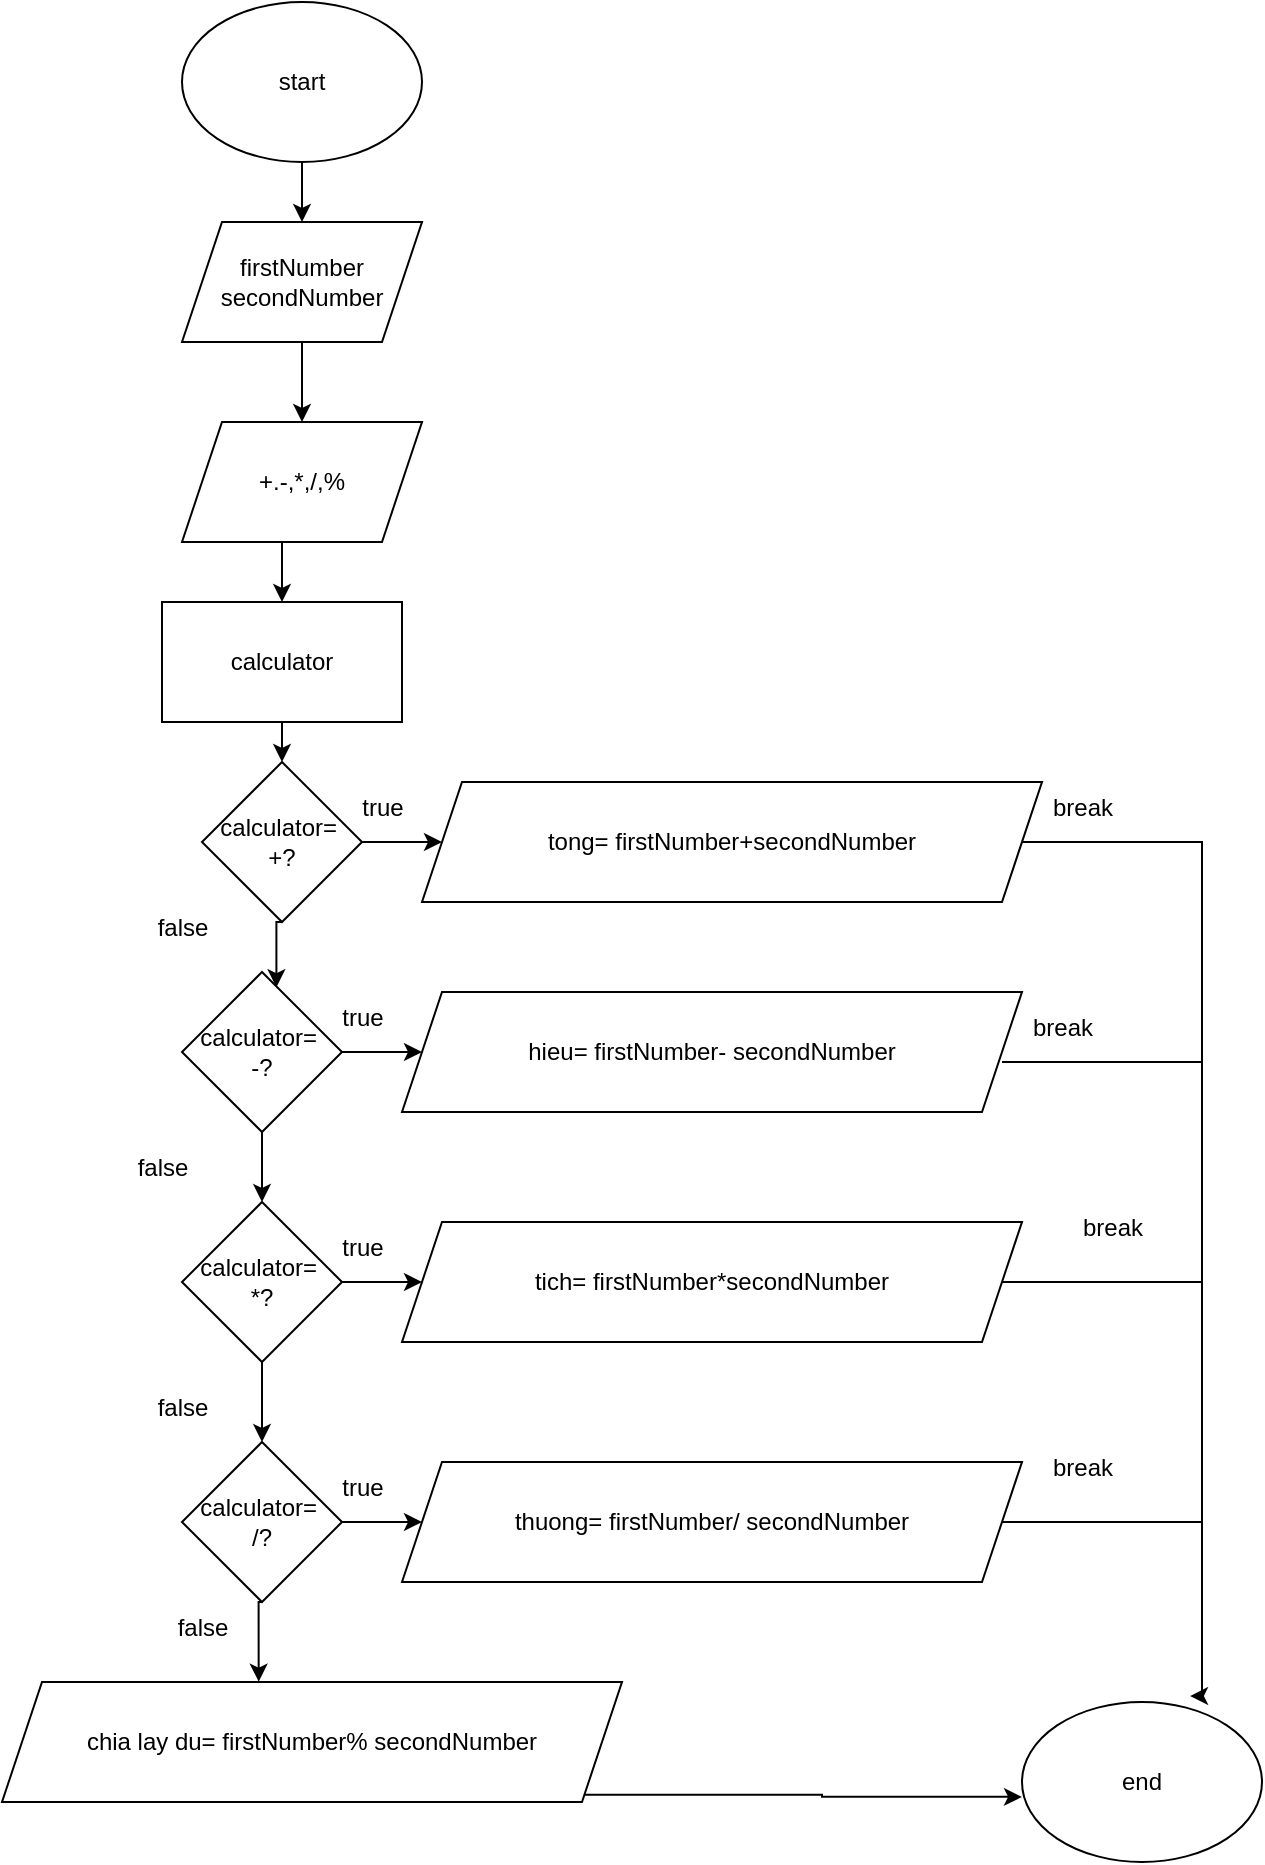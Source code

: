 <mxfile version="22.0.3" type="device">
  <diagram id="C5RBs43oDa-KdzZeNtuy" name="Page-1">
    <mxGraphModel dx="1036" dy="606" grid="1" gridSize="10" guides="1" tooltips="1" connect="1" arrows="1" fold="1" page="1" pageScale="1" pageWidth="827" pageHeight="1169" math="0" shadow="0">
      <root>
        <mxCell id="WIyWlLk6GJQsqaUBKTNV-0" />
        <mxCell id="WIyWlLk6GJQsqaUBKTNV-1" parent="WIyWlLk6GJQsqaUBKTNV-0" />
        <mxCell id="afgc6z-RETcrpsBKofpW-64" value="" style="edgeStyle=orthogonalEdgeStyle;rounded=0;orthogonalLoop=1;jettySize=auto;html=1;" edge="1" parent="WIyWlLk6GJQsqaUBKTNV-1" source="afgc6z-RETcrpsBKofpW-62" target="afgc6z-RETcrpsBKofpW-63">
          <mxGeometry relative="1" as="geometry" />
        </mxCell>
        <mxCell id="afgc6z-RETcrpsBKofpW-62" value="start" style="ellipse;whiteSpace=wrap;html=1;" vertex="1" parent="WIyWlLk6GJQsqaUBKTNV-1">
          <mxGeometry x="320" y="20" width="120" height="80" as="geometry" />
        </mxCell>
        <mxCell id="afgc6z-RETcrpsBKofpW-65" style="edgeStyle=orthogonalEdgeStyle;rounded=0;orthogonalLoop=1;jettySize=auto;html=1;exitX=0.5;exitY=1;exitDx=0;exitDy=0;" edge="1" parent="WIyWlLk6GJQsqaUBKTNV-1" source="afgc6z-RETcrpsBKofpW-63">
          <mxGeometry relative="1" as="geometry">
            <mxPoint x="380" y="230" as="targetPoint" />
          </mxGeometry>
        </mxCell>
        <mxCell id="afgc6z-RETcrpsBKofpW-63" value="firstNumber&lt;br&gt;secondNumber" style="shape=parallelogram;perimeter=parallelogramPerimeter;whiteSpace=wrap;html=1;fixedSize=1;" vertex="1" parent="WIyWlLk6GJQsqaUBKTNV-1">
          <mxGeometry x="320" y="130" width="120" height="60" as="geometry" />
        </mxCell>
        <mxCell id="afgc6z-RETcrpsBKofpW-72" style="edgeStyle=orthogonalEdgeStyle;rounded=0;orthogonalLoop=1;jettySize=auto;html=1;exitX=0.5;exitY=1;exitDx=0;exitDy=0;entryX=0.5;entryY=0;entryDx=0;entryDy=0;" edge="1" parent="WIyWlLk6GJQsqaUBKTNV-1" source="afgc6z-RETcrpsBKofpW-67" target="afgc6z-RETcrpsBKofpW-71">
          <mxGeometry relative="1" as="geometry" />
        </mxCell>
        <mxCell id="afgc6z-RETcrpsBKofpW-67" value="+.-,*,/,%" style="shape=parallelogram;perimeter=parallelogramPerimeter;whiteSpace=wrap;html=1;fixedSize=1;" vertex="1" parent="WIyWlLk6GJQsqaUBKTNV-1">
          <mxGeometry x="320" y="230" width="120" height="60" as="geometry" />
        </mxCell>
        <mxCell id="afgc6z-RETcrpsBKofpW-74" style="edgeStyle=orthogonalEdgeStyle;rounded=0;orthogonalLoop=1;jettySize=auto;html=1;exitX=0.5;exitY=1;exitDx=0;exitDy=0;entryX=0.5;entryY=0;entryDx=0;entryDy=0;" edge="1" parent="WIyWlLk6GJQsqaUBKTNV-1" source="afgc6z-RETcrpsBKofpW-71" target="afgc6z-RETcrpsBKofpW-73">
          <mxGeometry relative="1" as="geometry" />
        </mxCell>
        <mxCell id="afgc6z-RETcrpsBKofpW-71" value="calculator" style="rounded=0;whiteSpace=wrap;html=1;" vertex="1" parent="WIyWlLk6GJQsqaUBKTNV-1">
          <mxGeometry x="310" y="320" width="120" height="60" as="geometry" />
        </mxCell>
        <mxCell id="afgc6z-RETcrpsBKofpW-76" value="" style="edgeStyle=orthogonalEdgeStyle;rounded=0;orthogonalLoop=1;jettySize=auto;html=1;" edge="1" parent="WIyWlLk6GJQsqaUBKTNV-1" source="afgc6z-RETcrpsBKofpW-73" target="afgc6z-RETcrpsBKofpW-75">
          <mxGeometry relative="1" as="geometry" />
        </mxCell>
        <mxCell id="afgc6z-RETcrpsBKofpW-73" value="calculator=&amp;nbsp;&lt;br&gt;+?" style="rhombus;whiteSpace=wrap;html=1;" vertex="1" parent="WIyWlLk6GJQsqaUBKTNV-1">
          <mxGeometry x="330" y="400" width="80" height="80" as="geometry" />
        </mxCell>
        <mxCell id="afgc6z-RETcrpsBKofpW-104" style="edgeStyle=orthogonalEdgeStyle;rounded=0;orthogonalLoop=1;jettySize=auto;html=1;exitX=1;exitY=0.5;exitDx=0;exitDy=0;entryX=0.7;entryY=-0.037;entryDx=0;entryDy=0;entryPerimeter=0;" edge="1" parent="WIyWlLk6GJQsqaUBKTNV-1" source="afgc6z-RETcrpsBKofpW-75" target="afgc6z-RETcrpsBKofpW-102">
          <mxGeometry relative="1" as="geometry">
            <mxPoint x="830" y="440" as="targetPoint" />
            <Array as="points">
              <mxPoint x="830" y="440" />
              <mxPoint x="830" y="867" />
            </Array>
          </mxGeometry>
        </mxCell>
        <mxCell id="afgc6z-RETcrpsBKofpW-75" value="tong= firstNumber+secondNumber" style="shape=parallelogram;perimeter=parallelogramPerimeter;whiteSpace=wrap;html=1;fixedSize=1;" vertex="1" parent="WIyWlLk6GJQsqaUBKTNV-1">
          <mxGeometry x="440" y="410" width="310" height="60" as="geometry" />
        </mxCell>
        <mxCell id="afgc6z-RETcrpsBKofpW-77" value="true" style="text;html=1;align=center;verticalAlign=middle;resizable=0;points=[];autosize=1;strokeColor=none;fillColor=none;" vertex="1" parent="WIyWlLk6GJQsqaUBKTNV-1">
          <mxGeometry x="400" y="408" width="40" height="30" as="geometry" />
        </mxCell>
        <mxCell id="afgc6z-RETcrpsBKofpW-78" value="" style="edgeStyle=orthogonalEdgeStyle;rounded=0;orthogonalLoop=1;jettySize=auto;html=1;" edge="1" source="afgc6z-RETcrpsBKofpW-79" target="afgc6z-RETcrpsBKofpW-80" parent="WIyWlLk6GJQsqaUBKTNV-1">
          <mxGeometry relative="1" as="geometry" />
        </mxCell>
        <mxCell id="afgc6z-RETcrpsBKofpW-96" style="edgeStyle=orthogonalEdgeStyle;rounded=0;orthogonalLoop=1;jettySize=auto;html=1;exitX=0.5;exitY=1;exitDx=0;exitDy=0;entryX=0.5;entryY=0;entryDx=0;entryDy=0;" edge="1" parent="WIyWlLk6GJQsqaUBKTNV-1" source="afgc6z-RETcrpsBKofpW-79" target="afgc6z-RETcrpsBKofpW-83">
          <mxGeometry relative="1" as="geometry" />
        </mxCell>
        <mxCell id="afgc6z-RETcrpsBKofpW-79" value="calculator=&amp;nbsp;&lt;br&gt;-?" style="rhombus;whiteSpace=wrap;html=1;" vertex="1" parent="WIyWlLk6GJQsqaUBKTNV-1">
          <mxGeometry x="320" y="505" width="80" height="80" as="geometry" />
        </mxCell>
        <mxCell id="afgc6z-RETcrpsBKofpW-80" value="hieu= firstNumber- secondNumber" style="shape=parallelogram;perimeter=parallelogramPerimeter;whiteSpace=wrap;html=1;fixedSize=1;" vertex="1" parent="WIyWlLk6GJQsqaUBKTNV-1">
          <mxGeometry x="430" y="515" width="310" height="60" as="geometry" />
        </mxCell>
        <mxCell id="afgc6z-RETcrpsBKofpW-81" value="true" style="text;html=1;align=center;verticalAlign=middle;resizable=0;points=[];autosize=1;strokeColor=none;fillColor=none;" vertex="1" parent="WIyWlLk6GJQsqaUBKTNV-1">
          <mxGeometry x="390" y="513" width="40" height="30" as="geometry" />
        </mxCell>
        <mxCell id="afgc6z-RETcrpsBKofpW-82" value="" style="edgeStyle=orthogonalEdgeStyle;rounded=0;orthogonalLoop=1;jettySize=auto;html=1;" edge="1" source="afgc6z-RETcrpsBKofpW-83" target="afgc6z-RETcrpsBKofpW-84" parent="WIyWlLk6GJQsqaUBKTNV-1">
          <mxGeometry relative="1" as="geometry" />
        </mxCell>
        <mxCell id="afgc6z-RETcrpsBKofpW-95" style="edgeStyle=orthogonalEdgeStyle;rounded=0;orthogonalLoop=1;jettySize=auto;html=1;exitX=0.5;exitY=1;exitDx=0;exitDy=0;entryX=0.5;entryY=0;entryDx=0;entryDy=0;" edge="1" parent="WIyWlLk6GJQsqaUBKTNV-1" source="afgc6z-RETcrpsBKofpW-83" target="afgc6z-RETcrpsBKofpW-87">
          <mxGeometry relative="1" as="geometry" />
        </mxCell>
        <mxCell id="afgc6z-RETcrpsBKofpW-83" value="calculator=&amp;nbsp;&lt;br&gt;*?" style="rhombus;whiteSpace=wrap;html=1;" vertex="1" parent="WIyWlLk6GJQsqaUBKTNV-1">
          <mxGeometry x="320" y="620" width="80" height="80" as="geometry" />
        </mxCell>
        <mxCell id="afgc6z-RETcrpsBKofpW-84" value="tich= firstNumber*secondNumber" style="shape=parallelogram;perimeter=parallelogramPerimeter;whiteSpace=wrap;html=1;fixedSize=1;" vertex="1" parent="WIyWlLk6GJQsqaUBKTNV-1">
          <mxGeometry x="430" y="630" width="310" height="60" as="geometry" />
        </mxCell>
        <mxCell id="afgc6z-RETcrpsBKofpW-85" value="true" style="text;html=1;align=center;verticalAlign=middle;resizable=0;points=[];autosize=1;strokeColor=none;fillColor=none;" vertex="1" parent="WIyWlLk6GJQsqaUBKTNV-1">
          <mxGeometry x="390" y="628" width="40" height="30" as="geometry" />
        </mxCell>
        <mxCell id="afgc6z-RETcrpsBKofpW-86" value="" style="edgeStyle=orthogonalEdgeStyle;rounded=0;orthogonalLoop=1;jettySize=auto;html=1;" edge="1" source="afgc6z-RETcrpsBKofpW-87" target="afgc6z-RETcrpsBKofpW-88" parent="WIyWlLk6GJQsqaUBKTNV-1">
          <mxGeometry relative="1" as="geometry" />
        </mxCell>
        <mxCell id="afgc6z-RETcrpsBKofpW-87" value="calculator=&amp;nbsp;&lt;br&gt;/?" style="rhombus;whiteSpace=wrap;html=1;" vertex="1" parent="WIyWlLk6GJQsqaUBKTNV-1">
          <mxGeometry x="320" y="740" width="80" height="80" as="geometry" />
        </mxCell>
        <mxCell id="afgc6z-RETcrpsBKofpW-88" value="thuong= firstNumber/ secondNumber" style="shape=parallelogram;perimeter=parallelogramPerimeter;whiteSpace=wrap;html=1;fixedSize=1;" vertex="1" parent="WIyWlLk6GJQsqaUBKTNV-1">
          <mxGeometry x="430" y="750" width="310" height="60" as="geometry" />
        </mxCell>
        <mxCell id="afgc6z-RETcrpsBKofpW-89" value="true" style="text;html=1;align=center;verticalAlign=middle;resizable=0;points=[];autosize=1;strokeColor=none;fillColor=none;" vertex="1" parent="WIyWlLk6GJQsqaUBKTNV-1">
          <mxGeometry x="390" y="748" width="40" height="30" as="geometry" />
        </mxCell>
        <mxCell id="afgc6z-RETcrpsBKofpW-92" value="chia lay du= firstNumber% secondNumber" style="shape=parallelogram;perimeter=parallelogramPerimeter;whiteSpace=wrap;html=1;fixedSize=1;" vertex="1" parent="WIyWlLk6GJQsqaUBKTNV-1">
          <mxGeometry x="230" y="860" width="310" height="60" as="geometry" />
        </mxCell>
        <mxCell id="afgc6z-RETcrpsBKofpW-94" style="edgeStyle=orthogonalEdgeStyle;rounded=0;orthogonalLoop=1;jettySize=auto;html=1;exitX=0.5;exitY=1;exitDx=0;exitDy=0;entryX=0.414;entryY=-0.003;entryDx=0;entryDy=0;entryPerimeter=0;" edge="1" parent="WIyWlLk6GJQsqaUBKTNV-1" source="afgc6z-RETcrpsBKofpW-87" target="afgc6z-RETcrpsBKofpW-92">
          <mxGeometry relative="1" as="geometry" />
        </mxCell>
        <mxCell id="afgc6z-RETcrpsBKofpW-97" style="edgeStyle=orthogonalEdgeStyle;rounded=0;orthogonalLoop=1;jettySize=auto;html=1;exitX=0.5;exitY=1;exitDx=0;exitDy=0;entryX=0.59;entryY=0.095;entryDx=0;entryDy=0;entryPerimeter=0;" edge="1" parent="WIyWlLk6GJQsqaUBKTNV-1" source="afgc6z-RETcrpsBKofpW-73" target="afgc6z-RETcrpsBKofpW-79">
          <mxGeometry relative="1" as="geometry" />
        </mxCell>
        <mxCell id="afgc6z-RETcrpsBKofpW-98" value="false" style="text;html=1;align=center;verticalAlign=middle;resizable=0;points=[];autosize=1;strokeColor=none;fillColor=none;" vertex="1" parent="WIyWlLk6GJQsqaUBKTNV-1">
          <mxGeometry x="295" y="468" width="50" height="30" as="geometry" />
        </mxCell>
        <mxCell id="afgc6z-RETcrpsBKofpW-99" value="false" style="text;html=1;align=center;verticalAlign=middle;resizable=0;points=[];autosize=1;strokeColor=none;fillColor=none;" vertex="1" parent="WIyWlLk6GJQsqaUBKTNV-1">
          <mxGeometry x="285" y="588" width="50" height="30" as="geometry" />
        </mxCell>
        <mxCell id="afgc6z-RETcrpsBKofpW-100" value="false" style="text;html=1;align=center;verticalAlign=middle;resizable=0;points=[];autosize=1;strokeColor=none;fillColor=none;" vertex="1" parent="WIyWlLk6GJQsqaUBKTNV-1">
          <mxGeometry x="295" y="708" width="50" height="30" as="geometry" />
        </mxCell>
        <mxCell id="afgc6z-RETcrpsBKofpW-101" value="false" style="text;html=1;align=center;verticalAlign=middle;resizable=0;points=[];autosize=1;strokeColor=none;fillColor=none;" vertex="1" parent="WIyWlLk6GJQsqaUBKTNV-1">
          <mxGeometry x="305" y="818" width="50" height="30" as="geometry" />
        </mxCell>
        <mxCell id="afgc6z-RETcrpsBKofpW-102" value="end" style="ellipse;whiteSpace=wrap;html=1;" vertex="1" parent="WIyWlLk6GJQsqaUBKTNV-1">
          <mxGeometry x="740" y="870" width="120" height="80" as="geometry" />
        </mxCell>
        <mxCell id="afgc6z-RETcrpsBKofpW-103" style="edgeStyle=orthogonalEdgeStyle;rounded=0;orthogonalLoop=1;jettySize=auto;html=1;exitX=1;exitY=1;exitDx=0;exitDy=0;entryX=0;entryY=0.593;entryDx=0;entryDy=0;entryPerimeter=0;" edge="1" parent="WIyWlLk6GJQsqaUBKTNV-1" source="afgc6z-RETcrpsBKofpW-92" target="afgc6z-RETcrpsBKofpW-102">
          <mxGeometry relative="1" as="geometry" />
        </mxCell>
        <mxCell id="afgc6z-RETcrpsBKofpW-105" value="break" style="text;html=1;align=center;verticalAlign=middle;resizable=0;points=[];autosize=1;strokeColor=none;fillColor=none;" vertex="1" parent="WIyWlLk6GJQsqaUBKTNV-1">
          <mxGeometry x="745" y="408" width="50" height="30" as="geometry" />
        </mxCell>
        <mxCell id="afgc6z-RETcrpsBKofpW-106" value="" style="endArrow=none;html=1;rounded=0;" edge="1" parent="WIyWlLk6GJQsqaUBKTNV-1">
          <mxGeometry width="50" height="50" relative="1" as="geometry">
            <mxPoint x="830" y="550" as="sourcePoint" />
            <mxPoint x="730" y="550" as="targetPoint" />
          </mxGeometry>
        </mxCell>
        <mxCell id="afgc6z-RETcrpsBKofpW-107" value="" style="endArrow=none;html=1;rounded=0;" edge="1" parent="WIyWlLk6GJQsqaUBKTNV-1">
          <mxGeometry width="50" height="50" relative="1" as="geometry">
            <mxPoint x="830" y="660" as="sourcePoint" />
            <mxPoint x="730" y="660" as="targetPoint" />
          </mxGeometry>
        </mxCell>
        <mxCell id="afgc6z-RETcrpsBKofpW-108" value="" style="endArrow=none;html=1;rounded=0;" edge="1" parent="WIyWlLk6GJQsqaUBKTNV-1">
          <mxGeometry width="50" height="50" relative="1" as="geometry">
            <mxPoint x="830" y="780" as="sourcePoint" />
            <mxPoint x="730" y="780" as="targetPoint" />
          </mxGeometry>
        </mxCell>
        <mxCell id="afgc6z-RETcrpsBKofpW-109" value="break" style="text;html=1;align=center;verticalAlign=middle;resizable=0;points=[];autosize=1;strokeColor=none;fillColor=none;" vertex="1" parent="WIyWlLk6GJQsqaUBKTNV-1">
          <mxGeometry x="735" y="518" width="50" height="30" as="geometry" />
        </mxCell>
        <mxCell id="afgc6z-RETcrpsBKofpW-110" value="break" style="text;html=1;align=center;verticalAlign=middle;resizable=0;points=[];autosize=1;strokeColor=none;fillColor=none;" vertex="1" parent="WIyWlLk6GJQsqaUBKTNV-1">
          <mxGeometry x="760" y="618" width="50" height="30" as="geometry" />
        </mxCell>
        <mxCell id="afgc6z-RETcrpsBKofpW-111" value="break" style="text;html=1;align=center;verticalAlign=middle;resizable=0;points=[];autosize=1;strokeColor=none;fillColor=none;" vertex="1" parent="WIyWlLk6GJQsqaUBKTNV-1">
          <mxGeometry x="745" y="738" width="50" height="30" as="geometry" />
        </mxCell>
      </root>
    </mxGraphModel>
  </diagram>
</mxfile>
